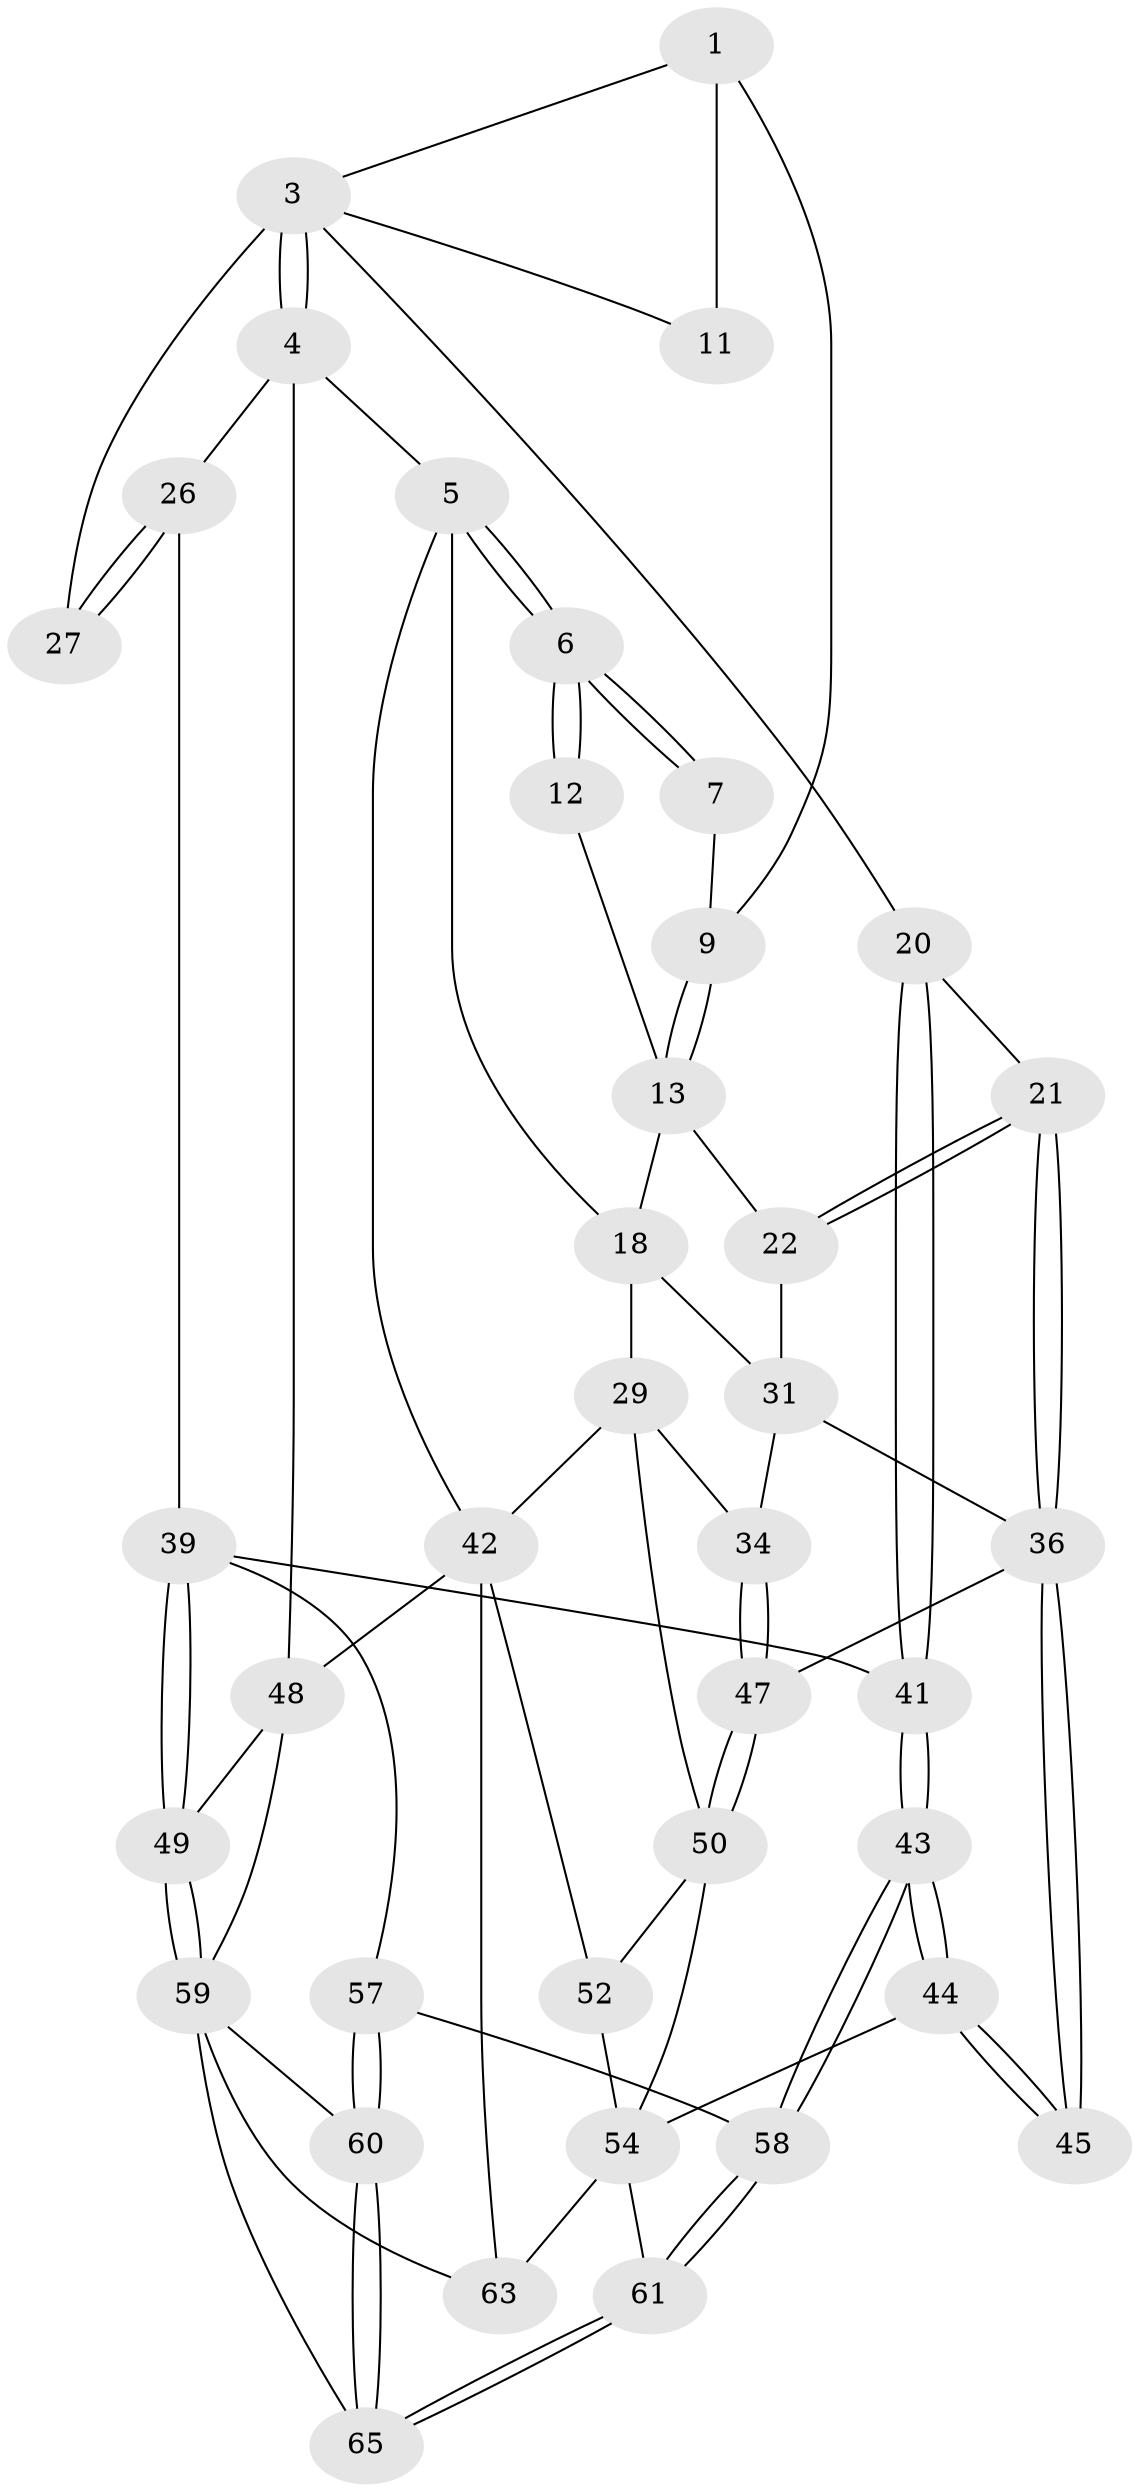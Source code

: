 // original degree distribution, {3: 0.030303030303030304, 4: 0.22727272727272727, 5: 0.5454545454545454, 6: 0.19696969696969696}
// Generated by graph-tools (version 1.1) at 2025/21/03/04/25 18:21:07]
// undirected, 39 vertices, 87 edges
graph export_dot {
graph [start="1"]
  node [color=gray90,style=filled];
  1 [pos="+0.4393931837139448+0",super="+2+8"];
  3 [pos="+0.8712010802671202+0",super="+15"];
  4 [pos="+1+0",super="+25"];
  5 [pos="+0+0"];
  6 [pos="+0+0"];
  7 [pos="+0.29134509958943694+0",super="+10"];
  9 [pos="+0.23472852230574795+0.07286624026199223"];
  11 [pos="+0.46567507058803176+0.24193740935922944"];
  12 [pos="+0.08012609300314913+0.03814964640437381"];
  13 [pos="+0.19776881051420556+0.118886806066328",super="+14+23"];
  18 [pos="+0.015209253554358086+0.17088000182480187",super="+24+19"];
  20 [pos="+0.43062017216720394+0.31064338455572993"];
  21 [pos="+0.3424760358290771+0.33867984826704867"];
  22 [pos="+0.2826805568733695+0.3092317681810456"];
  26 [pos="+0.9241985118667432+0.36915240232336044",super="+38"];
  27 [pos="+0.8160654781320243+0.24550540158484027",super="+32"];
  29 [pos="+0+0.4228456575603311",super="+30+35"];
  31 [pos="+0.17466136265848714+0.34904800749765424",super="+33"];
  34 [pos="+0.07426545429490661+0.4536969394970802"];
  36 [pos="+0.2997060830858204+0.44418606474695105",super="+37"];
  39 [pos="+0.6669920277461813+0.5306719734240656",super="+40"];
  41 [pos="+0.48139880597935725+0.4412663279940254"];
  42 [pos="+0+1",super="+53"];
  43 [pos="+0.43481457223648257+0.6243901640605621"];
  44 [pos="+0.3129019629533096+0.5700253540639653"];
  45 [pos="+0.29432152838774545+0.5263796849125485"];
  47 [pos="+0.1496560413966901+0.5795330704338028"];
  48 [pos="+1+0.48229816186817676",super="+56"];
  49 [pos="+0.9184029201501164+0.5345414616723522"];
  50 [pos="+0.1434044488150038+0.5929639425606614",super="+51"];
  52 [pos="+0+0.9428929762326274"];
  54 [pos="+0.2947266707618154+0.594081795198909",super="+55+62"];
  57 [pos="+0.6050984222913766+0.6813290932359911"];
  58 [pos="+0.5049861560002308+0.7105178828636061"];
  59 [pos="+0.7550939137756306+0.7692293019302816",super="+64"];
  60 [pos="+0.7300011116311862+0.7612451321912935"];
  61 [pos="+0.4703868439533932+0.7691686776223917"];
  63 [pos="+0+1"];
  65 [pos="+0.5526393260331801+1"];
  1 -- 3;
  1 -- 11 [weight=2];
  1 -- 9;
  3 -- 4;
  3 -- 4;
  3 -- 11;
  3 -- 27 [weight=2];
  3 -- 20;
  4 -- 5;
  4 -- 48 [weight=2];
  4 -- 26;
  5 -- 6;
  5 -- 6;
  5 -- 42;
  5 -- 18;
  6 -- 7;
  6 -- 7;
  6 -- 12;
  6 -- 12;
  7 -- 9;
  9 -- 13;
  9 -- 13;
  12 -- 13;
  13 -- 18 [weight=2];
  13 -- 22;
  18 -- 31;
  18 -- 29 [weight=2];
  20 -- 21;
  20 -- 41;
  20 -- 41;
  21 -- 22;
  21 -- 22;
  21 -- 36;
  21 -- 36;
  22 -- 31;
  26 -- 27 [weight=2];
  26 -- 27;
  26 -- 39;
  29 -- 42;
  29 -- 34;
  29 -- 50;
  31 -- 34;
  31 -- 36;
  34 -- 47;
  34 -- 47;
  36 -- 45 [weight=2];
  36 -- 45;
  36 -- 47;
  39 -- 49;
  39 -- 49;
  39 -- 41;
  39 -- 57;
  41 -- 43;
  41 -- 43;
  42 -- 52;
  42 -- 63;
  42 -- 48;
  43 -- 44;
  43 -- 44;
  43 -- 58;
  43 -- 58;
  44 -- 45;
  44 -- 45;
  44 -- 54;
  47 -- 50;
  47 -- 50;
  48 -- 49;
  48 -- 59;
  49 -- 59;
  49 -- 59;
  50 -- 54;
  50 -- 52;
  52 -- 54;
  54 -- 61;
  54 -- 63;
  57 -- 58;
  57 -- 60;
  57 -- 60;
  58 -- 61;
  58 -- 61;
  59 -- 60;
  59 -- 65;
  59 -- 63;
  60 -- 65;
  60 -- 65;
  61 -- 65;
  61 -- 65;
}
